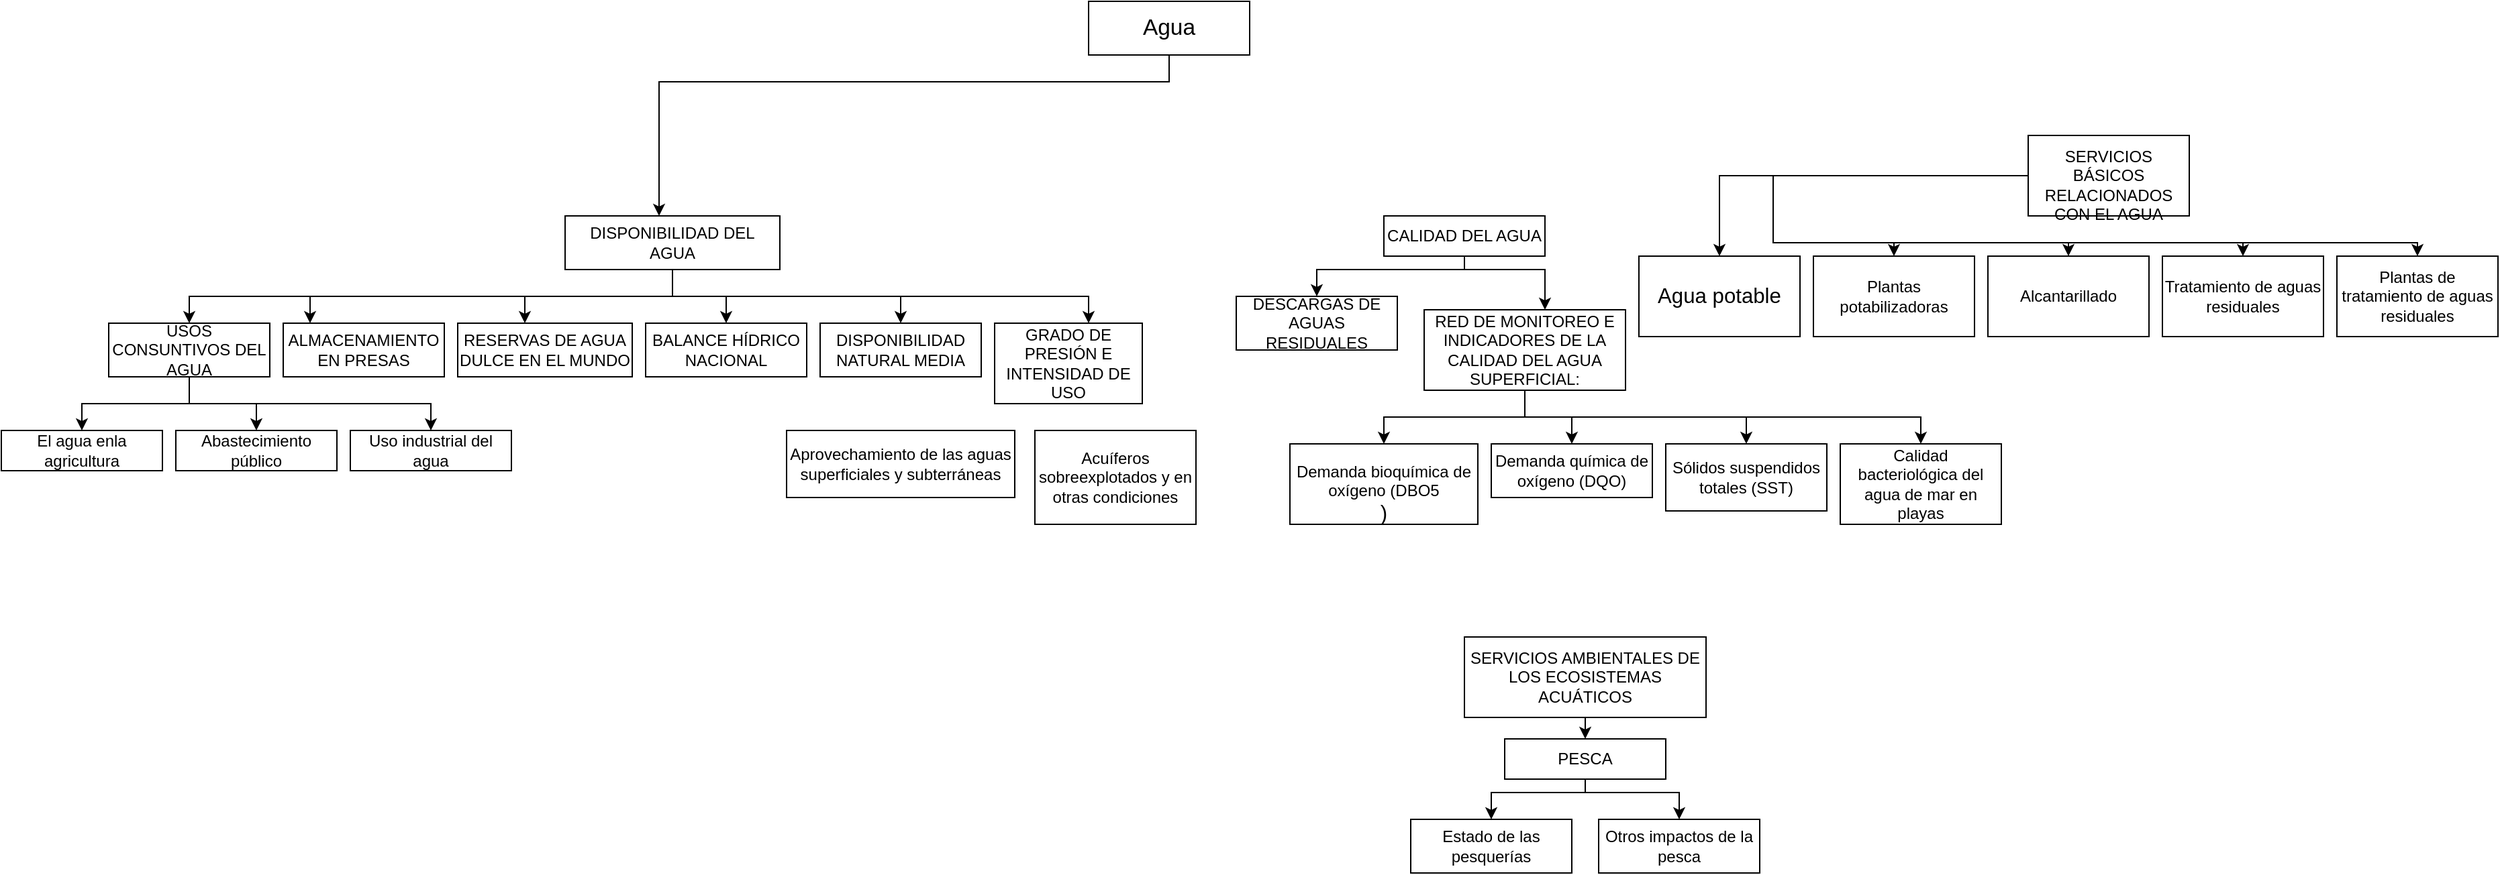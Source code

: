 <mxfile version="20.6.0" type="github">
  <diagram id="WJlBOxFyXvVvGmPsFCdD" name="Página-1">
    <mxGraphModel dx="2142" dy="1361" grid="1" gridSize="10" guides="1" tooltips="1" connect="1" arrows="1" fold="1" page="1" pageScale="1" pageWidth="1169" pageHeight="827" math="0" shadow="0">
      <root>
        <mxCell id="0" />
        <mxCell id="1" parent="0" />
        <mxCell id="-5bi2ouAyOfmzd2SsLai-4" value="" style="edgeStyle=orthogonalEdgeStyle;rounded=0;orthogonalLoop=1;jettySize=auto;html=1;" edge="1" parent="1" source="-5bi2ouAyOfmzd2SsLai-1" target="-5bi2ouAyOfmzd2SsLai-3">
          <mxGeometry relative="1" as="geometry">
            <Array as="points">
              <mxPoint x="500" y="-30" />
              <mxPoint x="120" y="-30" />
            </Array>
          </mxGeometry>
        </mxCell>
        <mxCell id="-5bi2ouAyOfmzd2SsLai-1" value="&lt;span id=&quot;page43R_mcid0&quot; class=&quot;markedContent&quot;&gt;&lt;span dir=&quot;ltr&quot; role=&quot;presentation&quot; style=&quot;left: 112.821px; top: 354.791px; font-size: 16.758px; font-family: sans-serif; transform: scaleX(0.831);&quot;&gt;Agua&lt;/span&gt;&lt;/span&gt;" style="rounded=0;whiteSpace=wrap;html=1;" vertex="1" parent="1">
          <mxGeometry x="440" y="-90" width="120" height="40" as="geometry" />
        </mxCell>
        <mxCell id="-5bi2ouAyOfmzd2SsLai-7" value="" style="edgeStyle=orthogonalEdgeStyle;rounded=0;orthogonalLoop=1;jettySize=auto;html=1;" edge="1" parent="1" source="-5bi2ouAyOfmzd2SsLai-3" target="-5bi2ouAyOfmzd2SsLai-6">
          <mxGeometry relative="1" as="geometry">
            <Array as="points">
              <mxPoint x="130" y="130" />
              <mxPoint x="20" y="130" />
            </Array>
          </mxGeometry>
        </mxCell>
        <mxCell id="-5bi2ouAyOfmzd2SsLai-15" value="" style="edgeStyle=orthogonalEdgeStyle;rounded=0;orthogonalLoop=1;jettySize=auto;html=1;fontSize=12;" edge="1" parent="1" source="-5bi2ouAyOfmzd2SsLai-3" target="-5bi2ouAyOfmzd2SsLai-9">
          <mxGeometry relative="1" as="geometry" />
        </mxCell>
        <mxCell id="-5bi2ouAyOfmzd2SsLai-17" style="edgeStyle=orthogonalEdgeStyle;rounded=0;orthogonalLoop=1;jettySize=auto;html=1;entryX=0.5;entryY=0;entryDx=0;entryDy=0;fontSize=12;" edge="1" parent="1" source="-5bi2ouAyOfmzd2SsLai-3" target="-5bi2ouAyOfmzd2SsLai-16">
          <mxGeometry relative="1" as="geometry">
            <Array as="points">
              <mxPoint x="130" y="130" />
              <mxPoint x="300" y="130" />
            </Array>
          </mxGeometry>
        </mxCell>
        <mxCell id="-5bi2ouAyOfmzd2SsLai-18" style="edgeStyle=orthogonalEdgeStyle;rounded=0;orthogonalLoop=1;jettySize=auto;html=1;fontSize=12;" edge="1" parent="1" source="-5bi2ouAyOfmzd2SsLai-3" target="-5bi2ouAyOfmzd2SsLai-19">
          <mxGeometry relative="1" as="geometry">
            <mxPoint x="-220" y="140" as="targetPoint" />
            <Array as="points">
              <mxPoint x="130" y="130" />
              <mxPoint x="-140" y="130" />
            </Array>
          </mxGeometry>
        </mxCell>
        <mxCell id="-5bi2ouAyOfmzd2SsLai-28" style="edgeStyle=orthogonalEdgeStyle;rounded=0;orthogonalLoop=1;jettySize=auto;html=1;fontSize=12;" edge="1" parent="1" source="-5bi2ouAyOfmzd2SsLai-3" target="-5bi2ouAyOfmzd2SsLai-29">
          <mxGeometry relative="1" as="geometry">
            <mxPoint x="460" y="140" as="targetPoint" />
            <Array as="points">
              <mxPoint x="130" y="130" />
              <mxPoint x="440" y="130" />
            </Array>
          </mxGeometry>
        </mxCell>
        <mxCell id="-5bi2ouAyOfmzd2SsLai-36" style="edgeStyle=orthogonalEdgeStyle;rounded=0;orthogonalLoop=1;jettySize=auto;html=1;fontSize=12;" edge="1" parent="1" source="-5bi2ouAyOfmzd2SsLai-3" target="-5bi2ouAyOfmzd2SsLai-20">
          <mxGeometry relative="1" as="geometry">
            <Array as="points">
              <mxPoint x="130" y="130" />
              <mxPoint x="-230" y="130" />
            </Array>
          </mxGeometry>
        </mxCell>
        <mxCell id="-5bi2ouAyOfmzd2SsLai-3" value="&lt;font style=&quot;font-size: 12px;&quot;&gt;&lt;span id=&quot;page43R_mcid0&quot; class=&quot;markedContent&quot;&gt;&lt;span dir=&quot;ltr&quot; role=&quot;presentation&quot; style=&quot;left: 186.709px; top: 627.881px; font-family: sans-serif; transform: scaleX(0.978);&quot;&gt;DISPONIBILIDAD DEL AGUA&lt;/span&gt;&lt;/span&gt;&lt;/font&gt;" style="rounded=0;whiteSpace=wrap;html=1;" vertex="1" parent="1">
          <mxGeometry x="50" y="70" width="160" height="40" as="geometry" />
        </mxCell>
        <mxCell id="-5bi2ouAyOfmzd2SsLai-6" value="&lt;div&gt;&lt;font style=&quot;font-size: 12px;&quot;&gt;&lt;span id=&quot;page43R_mcid0&quot; class=&quot;markedContent&quot;&gt;&lt;span dir=&quot;ltr&quot; role=&quot;presentation&quot; style=&quot;left: 211.275px; top: 650.242px; font-family: sans-serif; transform: scaleX(0.954);&quot;&gt;RESERVAS DE AGUA &lt;br&gt;&lt;/span&gt;&lt;/span&gt;&lt;/font&gt;&lt;/div&gt;&lt;div&gt;&lt;font style=&quot;font-size: 12px;&quot;&gt;&lt;span id=&quot;page43R_mcid0&quot; class=&quot;markedContent&quot;&gt;&lt;span dir=&quot;ltr&quot; role=&quot;presentation&quot; style=&quot;left: 211.275px; top: 650.242px; font-family: sans-serif; transform: scaleX(0.954);&quot;&gt;DULCE EN EL MUNDO&lt;/span&gt;&lt;/span&gt;&lt;/font&gt;&lt;/div&gt;" style="whiteSpace=wrap;html=1;rounded=0;" vertex="1" parent="1">
          <mxGeometry x="-30" y="150" width="130" height="40" as="geometry" />
        </mxCell>
        <mxCell id="-5bi2ouAyOfmzd2SsLai-9" value="&lt;font style=&quot;font-size: 12px;&quot;&gt;&lt;br&gt;&lt;span id=&quot;page43R_mcid0&quot; class=&quot;markedContent&quot;&gt;&lt;span dir=&quot;ltr&quot; role=&quot;presentation&quot; style=&quot;left: 211.275px; top: 672.602px; font-family: sans-serif; transform: scaleX(0.975);&quot;&gt;BALANCE HÍDRICO NACIONAL&lt;/span&gt;&lt;/span&gt;&lt;br&gt;&lt;br&gt;&lt;/font&gt;" style="whiteSpace=wrap;html=1;rounded=0;" vertex="1" parent="1">
          <mxGeometry x="110" y="150" width="120" height="40" as="geometry" />
        </mxCell>
        <mxCell id="-5bi2ouAyOfmzd2SsLai-19" value="&lt;font style=&quot;font-size: 12px;&quot;&gt;&lt;span id=&quot;page43R_mcid0&quot; class=&quot;markedContent&quot;&gt;&lt;span dir=&quot;ltr&quot; role=&quot;presentation&quot; style=&quot;left: 211.275px; top: 717.322px; font-family: sans-serif; transform: scaleX(1.006);&quot;&gt;ALMACENAMIENTO EN PRESAS&lt;/span&gt;&lt;/span&gt;&lt;/font&gt;" style="rounded=0;whiteSpace=wrap;html=1;fontSize=12;" vertex="1" parent="1">
          <mxGeometry x="-160" y="150" width="120" height="40" as="geometry" />
        </mxCell>
        <mxCell id="-5bi2ouAyOfmzd2SsLai-41" style="edgeStyle=orthogonalEdgeStyle;rounded=0;orthogonalLoop=1;jettySize=auto;html=1;fontSize=12;" edge="1" parent="1" source="-5bi2ouAyOfmzd2SsLai-40" target="-5bi2ouAyOfmzd2SsLai-42">
          <mxGeometry relative="1" as="geometry">
            <mxPoint x="610" y="130" as="targetPoint" />
            <Array as="points">
              <mxPoint x="720" y="110" />
              <mxPoint x="610" y="110" />
            </Array>
          </mxGeometry>
        </mxCell>
        <mxCell id="-5bi2ouAyOfmzd2SsLai-44" value="" style="edgeStyle=orthogonalEdgeStyle;rounded=0;orthogonalLoop=1;jettySize=auto;html=1;fontSize=12;" edge="1" parent="1" source="-5bi2ouAyOfmzd2SsLai-40" target="-5bi2ouAyOfmzd2SsLai-43">
          <mxGeometry relative="1" as="geometry">
            <Array as="points">
              <mxPoint x="720" y="110" />
              <mxPoint x="780" y="110" />
            </Array>
          </mxGeometry>
        </mxCell>
        <mxCell id="-5bi2ouAyOfmzd2SsLai-40" value="&lt;font style=&quot;font-size: 12px;&quot;&gt;&lt;span id=&quot;page43R_mcid0&quot; class=&quot;markedContent&quot;&gt;&lt;span dir=&quot;ltr&quot; role=&quot;presentation&quot; style=&quot;left: 186.709px; top: 918.562px; font-family: sans-serif; transform: scaleX(1.031);&quot;&gt;CALIDAD DEL AGUA&lt;/span&gt;&lt;/span&gt;&lt;/font&gt;" style="rounded=0;whiteSpace=wrap;html=1;fontSize=12;" vertex="1" parent="1">
          <mxGeometry x="660" y="70" width="120" height="30" as="geometry" />
        </mxCell>
        <mxCell id="-5bi2ouAyOfmzd2SsLai-46" value="" style="edgeStyle=orthogonalEdgeStyle;rounded=0;orthogonalLoop=1;jettySize=auto;html=1;fontSize=12;" edge="1" parent="1" source="-5bi2ouAyOfmzd2SsLai-43" target="-5bi2ouAyOfmzd2SsLai-45">
          <mxGeometry relative="1" as="geometry" />
        </mxCell>
        <mxCell id="-5bi2ouAyOfmzd2SsLai-49" style="edgeStyle=orthogonalEdgeStyle;rounded=0;orthogonalLoop=1;jettySize=auto;html=1;fontSize=12;" edge="1" parent="1" source="-5bi2ouAyOfmzd2SsLai-43" target="-5bi2ouAyOfmzd2SsLai-48">
          <mxGeometry relative="1" as="geometry" />
        </mxCell>
        <mxCell id="-5bi2ouAyOfmzd2SsLai-51" style="edgeStyle=orthogonalEdgeStyle;rounded=0;orthogonalLoop=1;jettySize=auto;html=1;entryX=0.5;entryY=0;entryDx=0;entryDy=0;fontSize=12;" edge="1" parent="1" source="-5bi2ouAyOfmzd2SsLai-43" target="-5bi2ouAyOfmzd2SsLai-50">
          <mxGeometry relative="1" as="geometry">
            <Array as="points">
              <mxPoint x="765" y="220" />
              <mxPoint x="930" y="220" />
            </Array>
          </mxGeometry>
        </mxCell>
        <mxCell id="-5bi2ouAyOfmzd2SsLai-53" style="edgeStyle=orthogonalEdgeStyle;rounded=0;orthogonalLoop=1;jettySize=auto;html=1;entryX=0.5;entryY=0;entryDx=0;entryDy=0;fontSize=12;" edge="1" parent="1" source="-5bi2ouAyOfmzd2SsLai-43" target="-5bi2ouAyOfmzd2SsLai-52">
          <mxGeometry relative="1" as="geometry">
            <Array as="points">
              <mxPoint x="765" y="220" />
              <mxPoint x="1060" y="220" />
            </Array>
          </mxGeometry>
        </mxCell>
        <mxCell id="-5bi2ouAyOfmzd2SsLai-43" value="&lt;font style=&quot;font-size: 12px;&quot;&gt;&lt;span id=&quot;page43R_mcid0&quot; class=&quot;markedContent&quot;&gt;&lt;span dir=&quot;ltr&quot; role=&quot;presentation&quot; style=&quot;left: 211.27px; top: 963.282px; font-family: sans-serif; transform: scaleX(0.908);&quot;&gt;RED DE MONITOREO E INDICADORES DE LA CALIDAD DEL AGUA SUPERFICIAL:&lt;/span&gt;&lt;/span&gt;&lt;/font&gt;" style="rounded=0;whiteSpace=wrap;html=1;fontSize=12;" vertex="1" parent="1">
          <mxGeometry x="690" y="140" width="150" height="60" as="geometry" />
        </mxCell>
        <mxCell id="-5bi2ouAyOfmzd2SsLai-29" value="&lt;font style=&quot;font-size: 12px;&quot;&gt;&lt;span id=&quot;page43R_mcid0&quot; class=&quot;markedContent&quot;&gt;&lt;span dir=&quot;ltr&quot; role=&quot;presentation&quot; style=&quot;left: 211.275px; top: 829.122px; font-family: sans-serif; transform: scaleX(0.93);&quot;&gt;GRADO DE PRESIÓN E INTENSIDAD DE USO&lt;/span&gt;&lt;/span&gt;&lt;/font&gt;" style="rounded=0;whiteSpace=wrap;html=1;fontSize=12;" vertex="1" parent="1">
          <mxGeometry x="370" y="150" width="110" height="60" as="geometry" />
        </mxCell>
        <mxCell id="-5bi2ouAyOfmzd2SsLai-31" value="&lt;font style=&quot;font-size: 12px;&quot;&gt;&lt;span id=&quot;page43R_mcid0&quot; class=&quot;markedContent&quot;&gt;&lt;span dir=&quot;ltr&quot; role=&quot;presentation&quot; style=&quot;left: 235.842px; top: 852.81px; font-family: sans-serif; transform: scaleX(0.771);&quot;&gt;Aprovechamiento de las aguas superficiales y subterráneas&lt;/span&gt;&lt;/span&gt;&lt;/font&gt;" style="rounded=0;whiteSpace=wrap;html=1;fontSize=12;" vertex="1" parent="1">
          <mxGeometry x="215" y="230" width="170" height="50" as="geometry" />
        </mxCell>
        <mxCell id="-5bi2ouAyOfmzd2SsLai-34" value="&lt;font style=&quot;font-size: 12px;&quot;&gt;&lt;span id=&quot;page43R_mcid0&quot; class=&quot;markedContent&quot;&gt;&lt;span dir=&quot;ltr&quot; role=&quot;presentation&quot; style=&quot;left: 235.842px; top: 875.165px; font-family: sans-serif; transform: scaleX(0.771);&quot;&gt;Acuíferos sobreexplotados y en otras condiciones&lt;/span&gt;&lt;/span&gt;&lt;/font&gt;" style="rounded=0;whiteSpace=wrap;html=1;fontSize=12;" vertex="1" parent="1">
          <mxGeometry x="400" y="230" width="120" height="70" as="geometry" />
        </mxCell>
        <mxCell id="-5bi2ouAyOfmzd2SsLai-16" value="&lt;font style=&quot;font-size: 12px;&quot;&gt;&lt;span id=&quot;page43R_mcid0&quot; class=&quot;markedContent&quot;&gt;&lt;span dir=&quot;ltr&quot; role=&quot;presentation&quot; style=&quot;left: 211.275px; top: 694.962px; font-family: sans-serif; transform: scaleX(0.932);&quot;&gt;DISPONIBILIDAD NATURAL MEDIA&lt;/span&gt;&lt;/span&gt;&lt;/font&gt;" style="rounded=0;whiteSpace=wrap;html=1;fontSize=12;" vertex="1" parent="1">
          <mxGeometry x="240" y="150" width="120" height="40" as="geometry" />
        </mxCell>
        <mxCell id="-5bi2ouAyOfmzd2SsLai-42" value="&lt;font style=&quot;font-size: 12px;&quot;&gt;&lt;span id=&quot;page43R_mcid0&quot; class=&quot;markedContent&quot;&gt;&lt;span dir=&quot;ltr&quot; role=&quot;presentation&quot; style=&quot;left: 211.27px; top: 940.922px; font-family: sans-serif; transform: scaleX(0.962);&quot;&gt;DESCARGAS DE AGUAS RESIDUALES&lt;/span&gt;&lt;/span&gt;&lt;/font&gt;" style="rounded=0;whiteSpace=wrap;html=1;fontSize=12;" vertex="1" parent="1">
          <mxGeometry x="550" y="130" width="120" height="40" as="geometry" />
        </mxCell>
        <mxCell id="-5bi2ouAyOfmzd2SsLai-45" value="&lt;br&gt;&lt;span id=&quot;page43R_mcid0&quot; class=&quot;markedContent&quot;&gt;&lt;font style=&quot;font-size: 12px;&quot;&gt;&lt;span dir=&quot;ltr&quot; role=&quot;presentation&quot; style=&quot;left: 235.842px; top: 1009.33px; font-family: sans-serif; transform: scaleX(0.853);&quot;&gt;Demanda bioquímica de oxígeno (DBO&lt;/span&gt;&lt;span dir=&quot;ltr&quot; role=&quot;presentation&quot; style=&quot;left: 508.339px; top: 1019.51px; font-family: sans-serif;&quot;&gt;5&lt;/span&gt;&lt;/font&gt;&lt;br role=&quot;presentation&quot;&gt;&lt;span dir=&quot;ltr&quot; role=&quot;presentation&quot; style=&quot;left: 514.251px; top: 1009.33px; font-size: 15.6px; font-family: sans-serif;&quot;&gt;)&lt;/span&gt;&lt;/span&gt;&lt;br&gt;" style="whiteSpace=wrap;html=1;rounded=0;" vertex="1" parent="1">
          <mxGeometry x="590" y="240" width="140" height="60" as="geometry" />
        </mxCell>
        <mxCell id="-5bi2ouAyOfmzd2SsLai-48" value="&lt;font style=&quot;font-size: 12px;&quot;&gt;&lt;span id=&quot;page43R_mcid0&quot; class=&quot;markedContent&quot;&gt;&lt;span dir=&quot;ltr&quot; role=&quot;presentation&quot; style=&quot;left: 235.853px; top: 1031.69px; font-family: sans-serif; transform: scaleX(0.869);&quot;&gt;Demanda química de oxígeno (DQO)&lt;/span&gt;&lt;/span&gt;&lt;/font&gt;" style="rounded=0;whiteSpace=wrap;html=1;fontSize=12;" vertex="1" parent="1">
          <mxGeometry x="740" y="240" width="120" height="40" as="geometry" />
        </mxCell>
        <mxCell id="-5bi2ouAyOfmzd2SsLai-50" value="&lt;font style=&quot;font-size: 12px;&quot;&gt;&lt;span id=&quot;page43R_mcid0&quot; class=&quot;markedContent&quot;&gt;&lt;span dir=&quot;ltr&quot; role=&quot;presentation&quot; style=&quot;left: 235.853px; top: 1054.04px; font-family: sans-serif; transform: scaleX(0.77);&quot;&gt;Sólidos suspendidos totales (SST)&lt;/span&gt;&lt;/span&gt;&lt;/font&gt;" style="rounded=0;whiteSpace=wrap;html=1;fontSize=12;" vertex="1" parent="1">
          <mxGeometry x="870" y="240" width="120" height="50" as="geometry" />
        </mxCell>
        <mxCell id="-5bi2ouAyOfmzd2SsLai-52" value="&lt;font style=&quot;font-size: 12px;&quot;&gt;&lt;span id=&quot;page43R_mcid0&quot; class=&quot;markedContent&quot;&gt;&lt;span dir=&quot;ltr&quot; role=&quot;presentation&quot; style=&quot;left: 235.853px; top: 1076.39px; font-family: sans-serif; transform: scaleX(0.754);&quot;&gt;Calidad bacteriológica del agua de mar en playas&lt;/span&gt;&lt;/span&gt;&lt;/font&gt;" style="rounded=0;whiteSpace=wrap;html=1;fontSize=12;" vertex="1" parent="1">
          <mxGeometry x="1000" y="240" width="120" height="60" as="geometry" />
        </mxCell>
        <mxCell id="-5bi2ouAyOfmzd2SsLai-56" value="" style="edgeStyle=orthogonalEdgeStyle;rounded=0;orthogonalLoop=1;jettySize=auto;html=1;fontSize=12;" edge="1" parent="1" source="-5bi2ouAyOfmzd2SsLai-54" target="-5bi2ouAyOfmzd2SsLai-55">
          <mxGeometry relative="1" as="geometry" />
        </mxCell>
        <mxCell id="-5bi2ouAyOfmzd2SsLai-62" style="edgeStyle=orthogonalEdgeStyle;rounded=0;orthogonalLoop=1;jettySize=auto;html=1;entryX=0.5;entryY=0;entryDx=0;entryDy=0;fontSize=12;" edge="1" parent="1" source="-5bi2ouAyOfmzd2SsLai-54" target="-5bi2ouAyOfmzd2SsLai-61">
          <mxGeometry relative="1" as="geometry">
            <Array as="points">
              <mxPoint x="950" y="90" />
              <mxPoint x="1430" y="90" />
            </Array>
          </mxGeometry>
        </mxCell>
        <mxCell id="-5bi2ouAyOfmzd2SsLai-63" style="edgeStyle=orthogonalEdgeStyle;rounded=0;orthogonalLoop=1;jettySize=auto;html=1;fontSize=12;" edge="1" parent="1" source="-5bi2ouAyOfmzd2SsLai-54" target="-5bi2ouAyOfmzd2SsLai-60">
          <mxGeometry relative="1" as="geometry">
            <Array as="points">
              <mxPoint x="950" y="90" />
              <mxPoint x="1300" y="90" />
            </Array>
          </mxGeometry>
        </mxCell>
        <mxCell id="-5bi2ouAyOfmzd2SsLai-64" style="edgeStyle=orthogonalEdgeStyle;rounded=0;orthogonalLoop=1;jettySize=auto;html=1;fontSize=12;" edge="1" parent="1" source="-5bi2ouAyOfmzd2SsLai-54" target="-5bi2ouAyOfmzd2SsLai-59">
          <mxGeometry relative="1" as="geometry">
            <Array as="points">
              <mxPoint x="950" y="90" />
              <mxPoint x="1170" y="90" />
            </Array>
          </mxGeometry>
        </mxCell>
        <mxCell id="-5bi2ouAyOfmzd2SsLai-65" style="edgeStyle=orthogonalEdgeStyle;rounded=0;orthogonalLoop=1;jettySize=auto;html=1;entryX=0.5;entryY=0;entryDx=0;entryDy=0;fontSize=12;" edge="1" parent="1" source="-5bi2ouAyOfmzd2SsLai-54" target="-5bi2ouAyOfmzd2SsLai-58">
          <mxGeometry relative="1" as="geometry">
            <Array as="points">
              <mxPoint x="950" y="90" />
              <mxPoint x="1040" y="90" />
            </Array>
          </mxGeometry>
        </mxCell>
        <mxCell id="-5bi2ouAyOfmzd2SsLai-54" value="&lt;br&gt;&lt;font style=&quot;font-size: 12px;&quot;&gt;&lt;span id=&quot;page43R_mcid0&quot; class=&quot;markedContent&quot;&gt;&lt;span dir=&quot;ltr&quot; role=&quot;presentation&quot; style=&quot;left: 211.27px; top: 1097.44px; font-family: sans-serif; transform: scaleX(0.941);&quot;&gt;SERVICIOS BÁSICOS RELACIONADOS CON EL AGUA&lt;/span&gt;&lt;/span&gt;&lt;/font&gt;&lt;br&gt;" style="rounded=0;whiteSpace=wrap;html=1;fontSize=12;" vertex="1" parent="1">
          <mxGeometry x="1140" y="10" width="120" height="60" as="geometry" />
        </mxCell>
        <mxCell id="-5bi2ouAyOfmzd2SsLai-55" value="&lt;span id=&quot;page43R_mcid0&quot; class=&quot;markedContent&quot;&gt;&lt;span dir=&quot;ltr&quot; role=&quot;presentation&quot; style=&quot;left: 235.842px; top: 1121.13px; font-size: 15.6px; font-family: sans-serif; transform: scaleX(0.835);&quot;&gt;Agua potable&lt;/span&gt;&lt;/span&gt;" style="rounded=0;whiteSpace=wrap;html=1;fontSize=12;" vertex="1" parent="1">
          <mxGeometry x="850" y="100" width="120" height="60" as="geometry" />
        </mxCell>
        <mxCell id="-5bi2ouAyOfmzd2SsLai-58" value="&lt;font style=&quot;font-size: 12px;&quot;&gt;&lt;span id=&quot;page43R_mcid0&quot; class=&quot;markedContent&quot;&gt;&lt;span dir=&quot;ltr&quot; role=&quot;presentation&quot; style=&quot;left: 235.842px; top: 1143.49px; font-family: sans-serif; transform: scaleX(0.75);&quot;&gt;Plantas potabilizadoras&lt;/span&gt;&lt;/span&gt;&lt;/font&gt;" style="rounded=0;whiteSpace=wrap;html=1;fontSize=12;" vertex="1" parent="1">
          <mxGeometry x="980" y="100" width="120" height="60" as="geometry" />
        </mxCell>
        <mxCell id="-5bi2ouAyOfmzd2SsLai-59" value="&lt;font style=&quot;font-size: 12px;&quot;&gt;&lt;span id=&quot;page43R_mcid0&quot; class=&quot;markedContent&quot;&gt;&lt;span dir=&quot;ltr&quot; role=&quot;presentation&quot; style=&quot;left: 235.842px; top: 1165.84px; font-family: sans-serif; transform: scaleX(0.729);&quot;&gt;Alcantarillado&lt;/span&gt;&lt;/span&gt;&lt;/font&gt;" style="rounded=0;whiteSpace=wrap;html=1;fontSize=12;" vertex="1" parent="1">
          <mxGeometry x="1110" y="100" width="120" height="60" as="geometry" />
        </mxCell>
        <mxCell id="-5bi2ouAyOfmzd2SsLai-60" value="&lt;font style=&quot;font-size: 12px;&quot;&gt;&lt;span id=&quot;page43R_mcid0&quot; class=&quot;markedContent&quot;&gt;&lt;span dir=&quot;ltr&quot; role=&quot;presentation&quot; style=&quot;left: 235.842px; top: 1188.19px; font-family: sans-serif; transform: scaleX(0.785);&quot;&gt;Tratamiento de aguas residuales&lt;/span&gt;&lt;/span&gt;&lt;/font&gt;" style="rounded=0;whiteSpace=wrap;html=1;fontSize=12;" vertex="1" parent="1">
          <mxGeometry x="1240" y="100" width="120" height="60" as="geometry" />
        </mxCell>
        <mxCell id="-5bi2ouAyOfmzd2SsLai-61" value="&lt;font style=&quot;font-size: 12px;&quot;&gt;&lt;span id=&quot;page43R_mcid0&quot; class=&quot;markedContent&quot;&gt;&lt;span dir=&quot;ltr&quot; role=&quot;presentation&quot; style=&quot;left: 235.842px; top: 1210.55px; font-family: sans-serif; transform: scaleX(0.764);&quot;&gt;Plantas de tratamiento de aguas residuales&lt;/span&gt;&lt;/span&gt;&lt;/font&gt;" style="rounded=0;whiteSpace=wrap;html=1;fontSize=12;" vertex="1" parent="1">
          <mxGeometry x="1370" y="100" width="120" height="60" as="geometry" />
        </mxCell>
        <mxCell id="-5bi2ouAyOfmzd2SsLai-67" style="edgeStyle=orthogonalEdgeStyle;rounded=0;orthogonalLoop=1;jettySize=auto;html=1;fontSize=12;" edge="1" parent="1" source="-5bi2ouAyOfmzd2SsLai-66" target="-5bi2ouAyOfmzd2SsLai-68">
          <mxGeometry relative="1" as="geometry">
            <mxPoint x="810.0" y="530" as="targetPoint" />
            <Array as="points">
              <mxPoint x="810" y="450" />
              <mxPoint x="810" y="450" />
            </Array>
          </mxGeometry>
        </mxCell>
        <mxCell id="-5bi2ouAyOfmzd2SsLai-66" value="&lt;font style=&quot;font-size: 12px;&quot;&gt;&lt;span id=&quot;page45R_mcid0&quot; class=&quot;markedContent&quot;&gt;&lt;span dir=&quot;ltr&quot; role=&quot;presentation&quot; style=&quot;left: 284.976px; top: 122.892px; font-family: sans-serif; transform: scaleX(0.983);&quot;&gt;SERVICIOS AMBIENTALES DE LOS ECOSISTEMAS ACUÁTICOS&lt;/span&gt;&lt;/span&gt;&lt;/font&gt;" style="rounded=0;whiteSpace=wrap;html=1;fontSize=12;" vertex="1" parent="1">
          <mxGeometry x="720" y="384" width="180" height="60" as="geometry" />
        </mxCell>
        <mxCell id="-5bi2ouAyOfmzd2SsLai-70" style="edgeStyle=orthogonalEdgeStyle;rounded=0;orthogonalLoop=1;jettySize=auto;html=1;fontSize=12;" edge="1" parent="1" source="-5bi2ouAyOfmzd2SsLai-68" target="-5bi2ouAyOfmzd2SsLai-71">
          <mxGeometry relative="1" as="geometry">
            <mxPoint x="690.0" y="590" as="targetPoint" />
            <Array as="points">
              <mxPoint x="810" y="500" />
              <mxPoint x="740" y="500" />
            </Array>
          </mxGeometry>
        </mxCell>
        <mxCell id="-5bi2ouAyOfmzd2SsLai-72" style="edgeStyle=orthogonalEdgeStyle;rounded=0;orthogonalLoop=1;jettySize=auto;html=1;fontSize=12;" edge="1" parent="1" source="-5bi2ouAyOfmzd2SsLai-68" target="-5bi2ouAyOfmzd2SsLai-73">
          <mxGeometry relative="1" as="geometry">
            <mxPoint x="810.0" y="650" as="targetPoint" />
            <Array as="points">
              <mxPoint x="810" y="500" />
              <mxPoint x="880" y="500" />
            </Array>
          </mxGeometry>
        </mxCell>
        <mxCell id="-5bi2ouAyOfmzd2SsLai-68" value="&lt;div&gt;&lt;font style=&quot;font-size: 12px;&quot;&gt;P&lt;span id=&quot;page45R_mcid0&quot; class=&quot;markedContent&quot;&gt;&lt;span dir=&quot;ltr&quot; role=&quot;presentation&quot; style=&quot;left: 309.543px; top: 144.039px; font-family: sans-serif; transform: scaleX(0.993);&quot;&gt;ESCA&lt;/span&gt;&lt;/span&gt;&lt;/font&gt;&lt;/div&gt;&lt;font style=&quot;font-size: 12px;&quot;&gt;&lt;/font&gt;" style="rounded=0;whiteSpace=wrap;html=1;fontSize=12;" vertex="1" parent="1">
          <mxGeometry x="750" y="460" width="120" height="30" as="geometry" />
        </mxCell>
        <mxCell id="-5bi2ouAyOfmzd2SsLai-71" value="&lt;font style=&quot;font-size: 12px;&quot;&gt;&lt;span id=&quot;page45R_mcid0&quot; class=&quot;markedContent&quot;&gt;&lt;span dir=&quot;ltr&quot; role=&quot;presentation&quot; style=&quot;left: 334.11px; top: 166.515px; font-family: sans-serif; transform: scaleX(0.761);&quot;&gt;Estado de las pesquerías&lt;/span&gt;&lt;/span&gt;&lt;/font&gt;" style="rounded=0;whiteSpace=wrap;html=1;fontSize=12;" vertex="1" parent="1">
          <mxGeometry x="680" y="520" width="120" height="40" as="geometry" />
        </mxCell>
        <mxCell id="-5bi2ouAyOfmzd2SsLai-73" value="&lt;font style=&quot;font-size: 12px;&quot;&gt;&lt;span id=&quot;page45R_mcid0&quot; class=&quot;markedContent&quot;&gt;&lt;span dir=&quot;ltr&quot; role=&quot;presentation&quot; style=&quot;left: 334.11px; top: 187.668px; font-family: sans-serif; transform: scaleX(0.783);&quot;&gt;Otros impactos de la pesca&lt;/span&gt;&lt;/span&gt;&lt;/font&gt;" style="rounded=0;whiteSpace=wrap;html=1;fontSize=12;" vertex="1" parent="1">
          <mxGeometry x="820" y="520" width="120" height="40" as="geometry" />
        </mxCell>
        <mxCell id="-5bi2ouAyOfmzd2SsLai-75" style="edgeStyle=orthogonalEdgeStyle;rounded=0;orthogonalLoop=1;jettySize=auto;html=1;entryX=0.5;entryY=0;entryDx=0;entryDy=0;fontSize=12;" edge="1" parent="1" source="-5bi2ouAyOfmzd2SsLai-20" target="-5bi2ouAyOfmzd2SsLai-22">
          <mxGeometry relative="1" as="geometry" />
        </mxCell>
        <mxCell id="-5bi2ouAyOfmzd2SsLai-76" style="edgeStyle=orthogonalEdgeStyle;rounded=0;orthogonalLoop=1;jettySize=auto;html=1;entryX=0.5;entryY=0;entryDx=0;entryDy=0;fontSize=12;" edge="1" parent="1" source="-5bi2ouAyOfmzd2SsLai-20" target="-5bi2ouAyOfmzd2SsLai-25">
          <mxGeometry relative="1" as="geometry">
            <Array as="points">
              <mxPoint x="-230" y="210" />
              <mxPoint x="-50" y="210" />
            </Array>
          </mxGeometry>
        </mxCell>
        <mxCell id="-5bi2ouAyOfmzd2SsLai-77" style="edgeStyle=orthogonalEdgeStyle;rounded=0;orthogonalLoop=1;jettySize=auto;html=1;entryX=0.5;entryY=0;entryDx=0;entryDy=0;fontSize=12;" edge="1" parent="1" source="-5bi2ouAyOfmzd2SsLai-20" target="-5bi2ouAyOfmzd2SsLai-23">
          <mxGeometry relative="1" as="geometry" />
        </mxCell>
        <mxCell id="-5bi2ouAyOfmzd2SsLai-20" value="&lt;font style=&quot;font-size: 12px;&quot;&gt;&lt;span id=&quot;page43R_mcid0&quot; class=&quot;markedContent&quot;&gt;&lt;span dir=&quot;ltr&quot; role=&quot;presentation&quot; style=&quot;left: 211.275px; top: 739.682px; font-family: sans-serif; transform: scaleX(1.007);&quot;&gt;USOS CONSUNTIVOS DEL AGUA&lt;/span&gt;&lt;/span&gt;&lt;/font&gt;" style="rounded=0;whiteSpace=wrap;html=1;fontSize=12;" vertex="1" parent="1">
          <mxGeometry x="-290" y="150" width="120" height="40" as="geometry" />
        </mxCell>
        <mxCell id="-5bi2ouAyOfmzd2SsLai-22" value="&lt;div&gt;&lt;font style=&quot;font-size: 12px;&quot;&gt;&lt;span id=&quot;page43R_mcid0&quot; class=&quot;markedContent&quot;&gt;&lt;span dir=&quot;ltr&quot; role=&quot;presentation&quot; style=&quot;left: 235.842px; top: 763.37px; font-family: sans-serif; transform: scaleX(0.706);&quot;&gt;El agua en&lt;/span&gt;&lt;/span&gt;&lt;span id=&quot;page43R_mcid0&quot; class=&quot;markedContent&quot;&gt;&lt;span dir=&quot;ltr&quot; role=&quot;presentation&quot; style=&quot;left: 235.842px; top: 763.37px; font-family: sans-serif; transform: scaleX(0.706);&quot;&gt;la agricultura&lt;/span&gt;&lt;/span&gt;&lt;/font&gt;&lt;/div&gt;" style="rounded=0;whiteSpace=wrap;html=1;fontSize=12;" vertex="1" parent="1">
          <mxGeometry x="-370" y="230" width="120" height="30" as="geometry" />
        </mxCell>
        <mxCell id="-5bi2ouAyOfmzd2SsLai-25" value="&lt;font style=&quot;font-size: 12px;&quot;&gt;&lt;span id=&quot;page43R_mcid0&quot; class=&quot;markedContent&quot;&gt;&lt;span dir=&quot;ltr&quot; role=&quot;presentation&quot; style=&quot;left: 235.842px; top: 808.08px; font-family: sans-serif; transform: scaleX(0.735);&quot;&gt;Uso industrial del agua&lt;/span&gt;&lt;/span&gt;&lt;/font&gt;" style="rounded=0;whiteSpace=wrap;html=1;fontSize=12;" vertex="1" parent="1">
          <mxGeometry x="-110" y="230" width="120" height="30" as="geometry" />
        </mxCell>
        <mxCell id="-5bi2ouAyOfmzd2SsLai-23" value="&lt;font style=&quot;font-size: 12px;&quot;&gt;&lt;span id=&quot;page43R_mcid0&quot; class=&quot;markedContent&quot;&gt;&lt;span dir=&quot;ltr&quot; role=&quot;presentation&quot; style=&quot;left: 235.842px; top: 785.725px; font-family: sans-serif; transform: scaleX(0.797);&quot;&gt;Abastecimiento público&lt;/span&gt;&lt;/span&gt;&lt;/font&gt;" style="rounded=0;whiteSpace=wrap;html=1;fontSize=12;" vertex="1" parent="1">
          <mxGeometry x="-240" y="230" width="120" height="30" as="geometry" />
        </mxCell>
      </root>
    </mxGraphModel>
  </diagram>
</mxfile>
